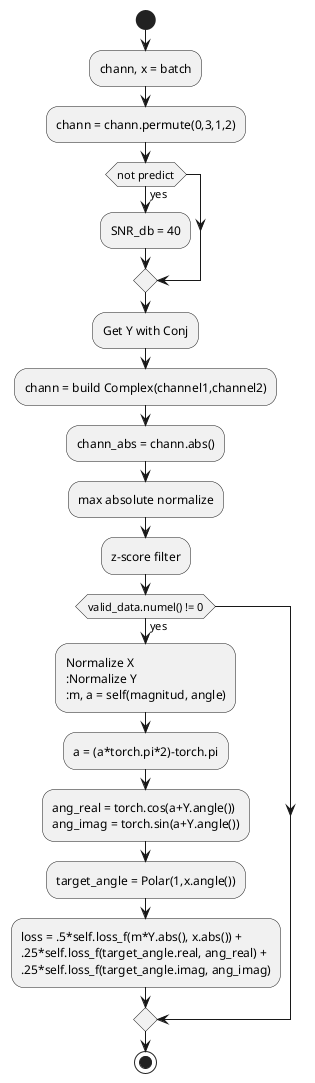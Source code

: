 @startuml
start
:chann, x = batch;
:chann = chann.permute(0,3,1,2);
if (not predict) then (yes)
    :SNR_db = 40;
endif
:Get Y with Conj;
:chann = build Complex(channel1,channel2);
:chann_abs = chann.abs();
:max absolute normalize;
:z-score filter;
if (valid_data.numel() != 0) then (yes)

    :Normalize X
    :Normalize Y
    :m, a = self(magnitud, angle);
    :a = (a*torch.pi*2)-torch.pi;
    :ang_real = torch.cos(a+Y.angle())
    ang_imag = torch.sin(a+Y.angle());
    :target_angle = Polar(1,x.angle());
    :loss = .5*self.loss_f(m*Y.abs(), x.abs()) + 
    .25*self.loss_f(target_angle.real, ang_real) + 
    .25*self.loss_f(target_angle.imag, ang_imag);
endif
stop
@enduml
